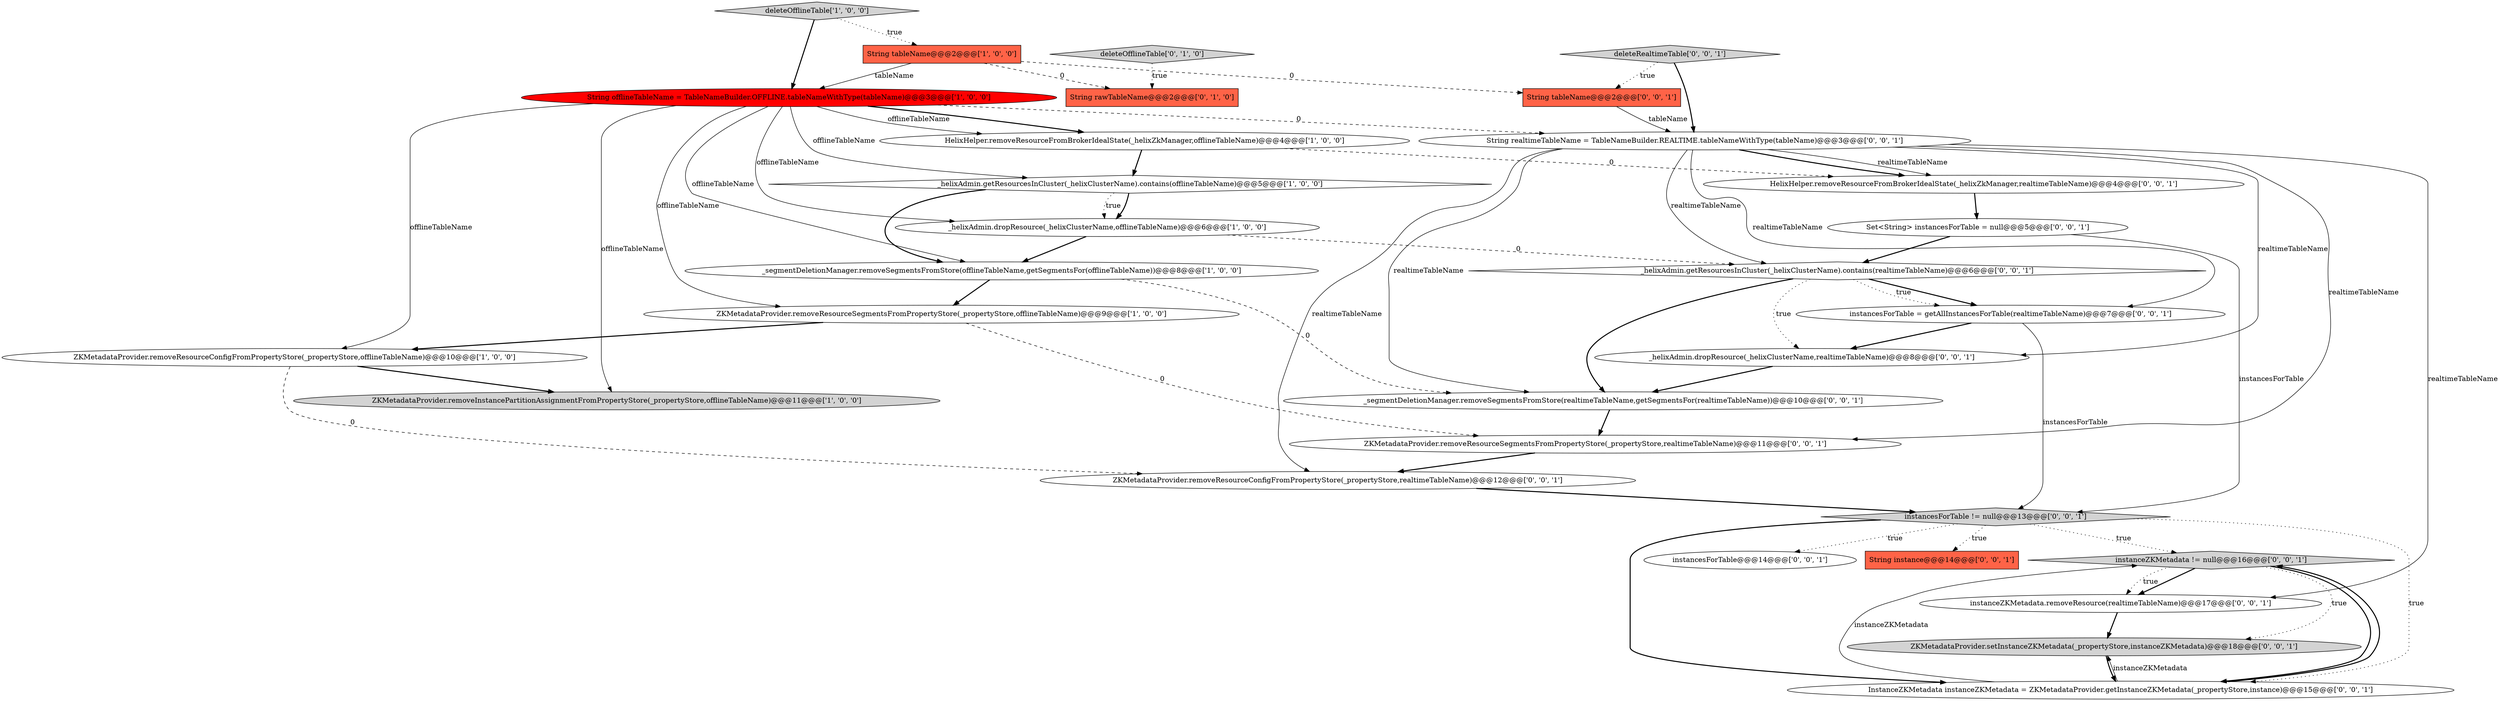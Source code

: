 digraph {
28 [style = filled, label = "_segmentDeletionManager.removeSegmentsFromStore(realtimeTableName,getSegmentsFor(realtimeTableName))@@@10@@@['0', '0', '1']", fillcolor = white, shape = ellipse image = "AAA0AAABBB3BBB"];
4 [style = filled, label = "deleteOfflineTable['1', '0', '0']", fillcolor = lightgray, shape = diamond image = "AAA0AAABBB1BBB"];
20 [style = filled, label = "_helixAdmin.dropResource(_helixClusterName,realtimeTableName)@@@8@@@['0', '0', '1']", fillcolor = white, shape = ellipse image = "AAA0AAABBB3BBB"];
12 [style = filled, label = "Set<String> instancesForTable = null@@@5@@@['0', '0', '1']", fillcolor = white, shape = ellipse image = "AAA0AAABBB3BBB"];
22 [style = filled, label = "instanceZKMetadata.removeResource(realtimeTableName)@@@17@@@['0', '0', '1']", fillcolor = white, shape = ellipse image = "AAA0AAABBB3BBB"];
10 [style = filled, label = "String rawTableName@@@2@@@['0', '1', '0']", fillcolor = tomato, shape = box image = "AAA1AAABBB2BBB"];
23 [style = filled, label = "ZKMetadataProvider.setInstanceZKMetadata(_propertyStore,instanceZKMetadata)@@@18@@@['0', '0', '1']", fillcolor = lightgray, shape = ellipse image = "AAA0AAABBB3BBB"];
15 [style = filled, label = "String instance@@@14@@@['0', '0', '1']", fillcolor = tomato, shape = box image = "AAA0AAABBB3BBB"];
5 [style = filled, label = "ZKMetadataProvider.removeInstancePartitionAssignmentFromPropertyStore(_propertyStore,offlineTableName)@@@11@@@['1', '0', '0']", fillcolor = lightgray, shape = ellipse image = "AAA0AAABBB1BBB"];
24 [style = filled, label = "instancesForTable != null@@@13@@@['0', '0', '1']", fillcolor = lightgray, shape = diamond image = "AAA0AAABBB3BBB"];
18 [style = filled, label = "String tableName@@@2@@@['0', '0', '1']", fillcolor = tomato, shape = box image = "AAA0AAABBB3BBB"];
26 [style = filled, label = "ZKMetadataProvider.removeResourceSegmentsFromPropertyStore(_propertyStore,realtimeTableName)@@@11@@@['0', '0', '1']", fillcolor = white, shape = ellipse image = "AAA0AAABBB3BBB"];
16 [style = filled, label = "instanceZKMetadata != null@@@16@@@['0', '0', '1']", fillcolor = lightgray, shape = diamond image = "AAA0AAABBB3BBB"];
6 [style = filled, label = "ZKMetadataProvider.removeResourceSegmentsFromPropertyStore(_propertyStore,offlineTableName)@@@9@@@['1', '0', '0']", fillcolor = white, shape = ellipse image = "AAA0AAABBB1BBB"];
0 [style = filled, label = "_helixAdmin.dropResource(_helixClusterName,offlineTableName)@@@6@@@['1', '0', '0']", fillcolor = white, shape = ellipse image = "AAA0AAABBB1BBB"];
17 [style = filled, label = "_helixAdmin.getResourcesInCluster(_helixClusterName).contains(realtimeTableName)@@@6@@@['0', '0', '1']", fillcolor = white, shape = diamond image = "AAA0AAABBB3BBB"];
25 [style = filled, label = "ZKMetadataProvider.removeResourceConfigFromPropertyStore(_propertyStore,realtimeTableName)@@@12@@@['0', '0', '1']", fillcolor = white, shape = ellipse image = "AAA0AAABBB3BBB"];
13 [style = filled, label = "instancesForTable = getAllInstancesForTable(realtimeTableName)@@@7@@@['0', '0', '1']", fillcolor = white, shape = ellipse image = "AAA0AAABBB3BBB"];
2 [style = filled, label = "HelixHelper.removeResourceFromBrokerIdealState(_helixZkManager,offlineTableName)@@@4@@@['1', '0', '0']", fillcolor = white, shape = ellipse image = "AAA0AAABBB1BBB"];
11 [style = filled, label = "deleteOfflineTable['0', '1', '0']", fillcolor = lightgray, shape = diamond image = "AAA0AAABBB2BBB"];
1 [style = filled, label = "String offlineTableName = TableNameBuilder.OFFLINE.tableNameWithType(tableName)@@@3@@@['1', '0', '0']", fillcolor = red, shape = ellipse image = "AAA1AAABBB1BBB"];
21 [style = filled, label = "deleteRealtimeTable['0', '0', '1']", fillcolor = lightgray, shape = diamond image = "AAA0AAABBB3BBB"];
8 [style = filled, label = "ZKMetadataProvider.removeResourceConfigFromPropertyStore(_propertyStore,offlineTableName)@@@10@@@['1', '0', '0']", fillcolor = white, shape = ellipse image = "AAA0AAABBB1BBB"];
3 [style = filled, label = "_segmentDeletionManager.removeSegmentsFromStore(offlineTableName,getSegmentsFor(offlineTableName))@@@8@@@['1', '0', '0']", fillcolor = white, shape = ellipse image = "AAA0AAABBB1BBB"];
7 [style = filled, label = "_helixAdmin.getResourcesInCluster(_helixClusterName).contains(offlineTableName)@@@5@@@['1', '0', '0']", fillcolor = white, shape = diamond image = "AAA0AAABBB1BBB"];
19 [style = filled, label = "HelixHelper.removeResourceFromBrokerIdealState(_helixZkManager,realtimeTableName)@@@4@@@['0', '0', '1']", fillcolor = white, shape = ellipse image = "AAA0AAABBB3BBB"];
9 [style = filled, label = "String tableName@@@2@@@['1', '0', '0']", fillcolor = tomato, shape = box image = "AAA1AAABBB1BBB"];
14 [style = filled, label = "String realtimeTableName = TableNameBuilder.REALTIME.tableNameWithType(tableName)@@@3@@@['0', '0', '1']", fillcolor = white, shape = ellipse image = "AAA0AAABBB3BBB"];
27 [style = filled, label = "InstanceZKMetadata instanceZKMetadata = ZKMetadataProvider.getInstanceZKMetadata(_propertyStore,instance)@@@15@@@['0', '0', '1']", fillcolor = white, shape = ellipse image = "AAA0AAABBB3BBB"];
29 [style = filled, label = "instancesForTable@@@14@@@['0', '0', '1']", fillcolor = white, shape = ellipse image = "AAA0AAABBB3BBB"];
17->20 [style = dotted, label="true"];
0->3 [style = bold, label=""];
13->24 [style = solid, label="instancesForTable"];
9->10 [style = dashed, label="0"];
14->19 [style = solid, label="realtimeTableName"];
14->13 [style = solid, label="realtimeTableName"];
14->28 [style = solid, label="realtimeTableName"];
2->19 [style = dashed, label="0"];
16->27 [style = bold, label=""];
23->27 [style = bold, label=""];
12->24 [style = solid, label="instancesForTable"];
19->12 [style = bold, label=""];
1->14 [style = dashed, label="0"];
21->18 [style = dotted, label="true"];
11->10 [style = dotted, label="true"];
9->18 [style = dashed, label="0"];
24->29 [style = dotted, label="true"];
1->5 [style = solid, label="offlineTableName"];
26->25 [style = bold, label=""];
12->17 [style = bold, label=""];
20->28 [style = bold, label=""];
14->17 [style = solid, label="realtimeTableName"];
18->14 [style = solid, label="tableName"];
3->6 [style = bold, label=""];
14->19 [style = bold, label=""];
28->26 [style = bold, label=""];
7->0 [style = bold, label=""];
1->6 [style = solid, label="offlineTableName"];
14->26 [style = solid, label="realtimeTableName"];
27->16 [style = bold, label=""];
24->27 [style = dotted, label="true"];
16->22 [style = bold, label=""];
1->3 [style = solid, label="offlineTableName"];
7->0 [style = dotted, label="true"];
1->7 [style = solid, label="offlineTableName"];
22->23 [style = bold, label=""];
24->16 [style = dotted, label="true"];
16->22 [style = dotted, label="true"];
16->23 [style = dotted, label="true"];
7->3 [style = bold, label=""];
0->17 [style = dashed, label="0"];
14->20 [style = solid, label="realtimeTableName"];
25->24 [style = bold, label=""];
3->28 [style = dashed, label="0"];
17->28 [style = bold, label=""];
9->1 [style = solid, label="tableName"];
8->5 [style = bold, label=""];
1->8 [style = solid, label="offlineTableName"];
6->26 [style = dashed, label="0"];
27->23 [style = solid, label="instanceZKMetadata"];
1->0 [style = solid, label="offlineTableName"];
6->8 [style = bold, label=""];
24->15 [style = dotted, label="true"];
8->25 [style = dashed, label="0"];
27->16 [style = solid, label="instanceZKMetadata"];
1->2 [style = bold, label=""];
4->1 [style = bold, label=""];
17->13 [style = bold, label=""];
2->7 [style = bold, label=""];
4->9 [style = dotted, label="true"];
17->13 [style = dotted, label="true"];
24->27 [style = bold, label=""];
14->25 [style = solid, label="realtimeTableName"];
14->22 [style = solid, label="realtimeTableName"];
1->2 [style = solid, label="offlineTableName"];
21->14 [style = bold, label=""];
13->20 [style = bold, label=""];
}
